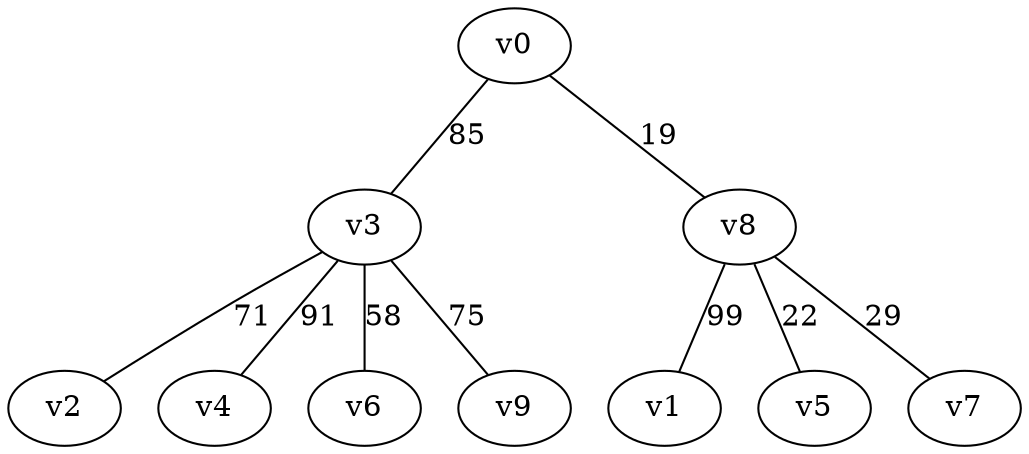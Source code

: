 graph gn10_bfs {
v0 -- v3 [label = "85"];
v0 -- v8 [label = "19"];
v3 -- v2 [label = "71"];
v3 -- v4 [label = "91"];
v3 -- v6 [label = "58"];
v3 -- v9 [label = "75"];
v8 -- v1 [label = "99"];
v8 -- v5 [label = "22"];
v8 -- v7 [label = "29"];
}